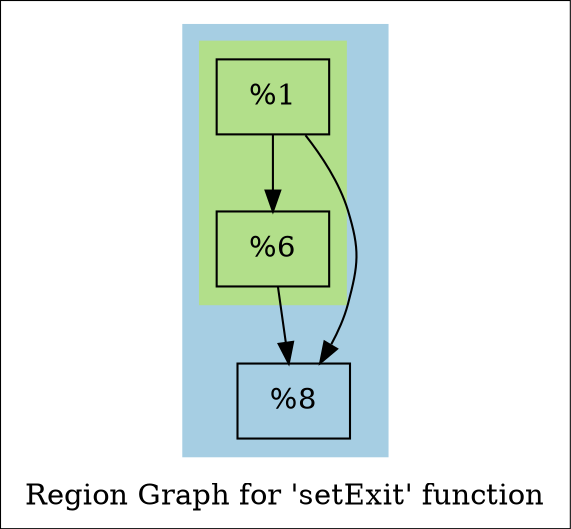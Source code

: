 digraph "Region Graph for 'setExit' function" {
	label="Region Graph for 'setExit' function";

	Node0x13463c0 [shape=record,label="{%1}"];
	Node0x13463c0 -> Node0x11b51d0;
	Node0x13463c0 -> Node0x14499d0;
	Node0x11b51d0 [shape=record,label="{%6}"];
	Node0x11b51d0 -> Node0x14499d0;
	Node0x14499d0 [shape=record,label="{%8}"];
	colorscheme = "paired12"
        subgraph cluster_0x1480e80 {
          label = "";
          style = filled;
          color = 1
          subgraph cluster_0x1481080 {
            label = "";
            style = filled;
            color = 3
            Node0x13463c0;
            Node0x11b51d0;
          }
          Node0x14499d0;
        }
}
